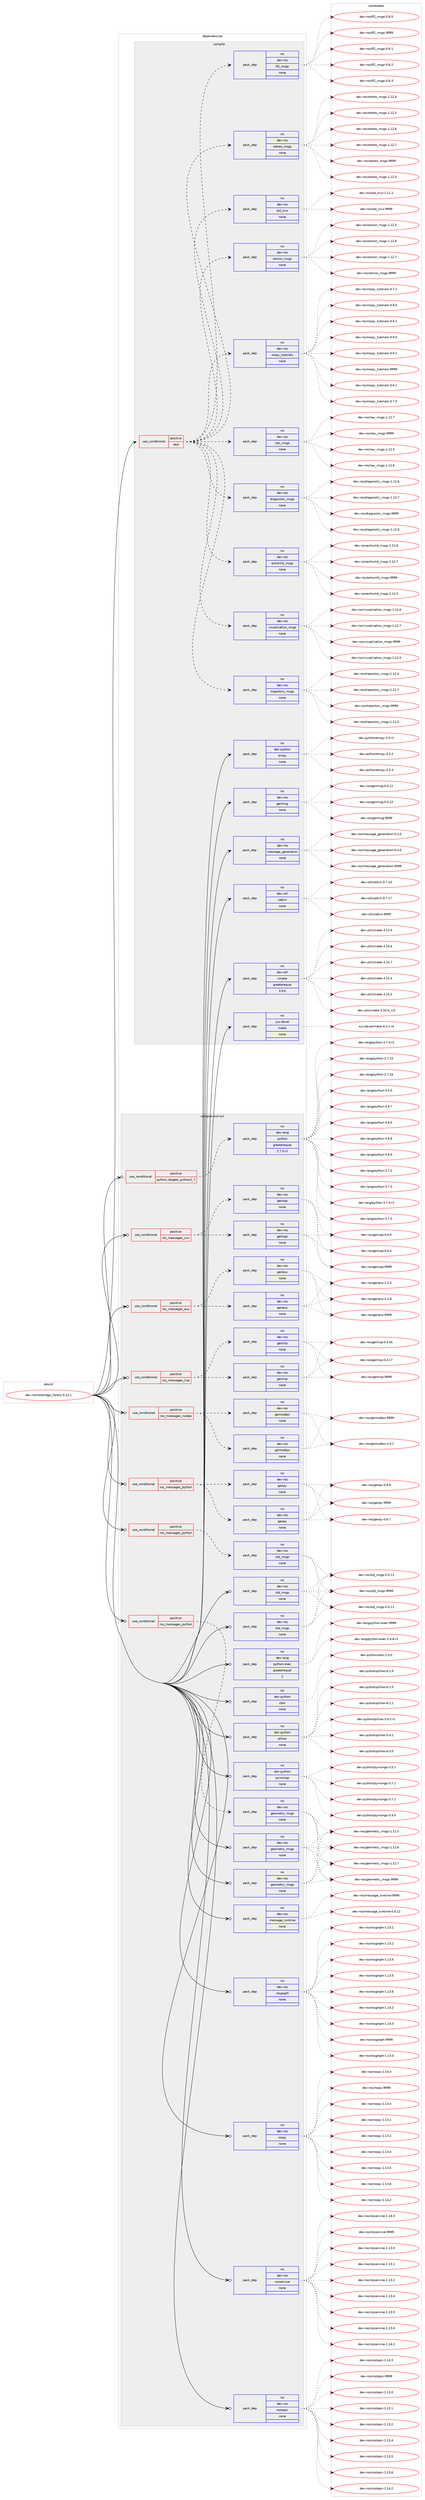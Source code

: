 digraph prolog {

# *************
# Graph options
# *************

newrank=true;
concentrate=true;
compound=true;
graph [rankdir=LR,fontname=Helvetica,fontsize=10,ranksep=1.5];#, ranksep=2.5, nodesep=0.2];
edge  [arrowhead=vee];
node  [fontname=Helvetica,fontsize=10];

# **********
# The ebuild
# **********

subgraph cluster_leftcol {
color=gray;
rank=same;
label=<<i>ebuild</i>>;
id [label="dev-ros/rosbridge_library-0.10.1", color=red, width=4, href="../dev-ros/rosbridge_library-0.10.1.svg"];
}

# ****************
# The dependencies
# ****************

subgraph cluster_midcol {
color=gray;
label=<<i>dependencies</i>>;
subgraph cluster_compile {
fillcolor="#eeeeee";
style=filled;
label=<<i>compile</i>>;
subgraph cond154477 {
dependency660314 [label=<<TABLE BORDER="0" CELLBORDER="1" CELLSPACING="0" CELLPADDING="4"><TR><TD ROWSPAN="3" CELLPADDING="10">use_conditional</TD></TR><TR><TD>positive</TD></TR><TR><TD>test</TD></TR></TABLE>>, shape=none, color=red];
subgraph pack493931 {
dependency660315 [label=<<TABLE BORDER="0" CELLBORDER="1" CELLSPACING="0" CELLPADDING="4" WIDTH="220"><TR><TD ROWSPAN="6" CELLPADDING="30">pack_dep</TD></TR><TR><TD WIDTH="110">no</TD></TR><TR><TD>dev-ros</TD></TR><TR><TD>actionlib_msgs</TD></TR><TR><TD>none</TD></TR><TR><TD></TD></TR></TABLE>>, shape=none, color=blue];
}
dependency660314:e -> dependency660315:w [weight=20,style="dashed",arrowhead="vee"];
subgraph pack493932 {
dependency660316 [label=<<TABLE BORDER="0" CELLBORDER="1" CELLSPACING="0" CELLPADDING="4" WIDTH="220"><TR><TD ROWSPAN="6" CELLPADDING="30">pack_dep</TD></TR><TR><TD WIDTH="110">no</TD></TR><TR><TD>dev-ros</TD></TR><TR><TD>diagnostic_msgs</TD></TR><TR><TD>none</TD></TR><TR><TD></TD></TR></TABLE>>, shape=none, color=blue];
}
dependency660314:e -> dependency660316:w [weight=20,style="dashed",arrowhead="vee"];
subgraph pack493933 {
dependency660317 [label=<<TABLE BORDER="0" CELLBORDER="1" CELLSPACING="0" CELLPADDING="4" WIDTH="220"><TR><TD ROWSPAN="6" CELLPADDING="30">pack_dep</TD></TR><TR><TD WIDTH="110">no</TD></TR><TR><TD>dev-ros</TD></TR><TR><TD>nav_msgs</TD></TR><TR><TD>none</TD></TR><TR><TD></TD></TR></TABLE>>, shape=none, color=blue];
}
dependency660314:e -> dependency660317:w [weight=20,style="dashed",arrowhead="vee"];
subgraph pack493934 {
dependency660318 [label=<<TABLE BORDER="0" CELLBORDER="1" CELLSPACING="0" CELLPADDING="4" WIDTH="220"><TR><TD ROWSPAN="6" CELLPADDING="30">pack_dep</TD></TR><TR><TD WIDTH="110">no</TD></TR><TR><TD>dev-ros</TD></TR><TR><TD>rospy_tutorials</TD></TR><TR><TD>none</TD></TR><TR><TD></TD></TR></TABLE>>, shape=none, color=blue];
}
dependency660314:e -> dependency660318:w [weight=20,style="dashed",arrowhead="vee"];
subgraph pack493935 {
dependency660319 [label=<<TABLE BORDER="0" CELLBORDER="1" CELLSPACING="0" CELLPADDING="4" WIDTH="220"><TR><TD ROWSPAN="6" CELLPADDING="30">pack_dep</TD></TR><TR><TD WIDTH="110">no</TD></TR><TR><TD>dev-ros</TD></TR><TR><TD>sensor_msgs</TD></TR><TR><TD>none</TD></TR><TR><TD></TD></TR></TABLE>>, shape=none, color=blue];
}
dependency660314:e -> dependency660319:w [weight=20,style="dashed",arrowhead="vee"];
subgraph pack493936 {
dependency660320 [label=<<TABLE BORDER="0" CELLBORDER="1" CELLSPACING="0" CELLPADDING="4" WIDTH="220"><TR><TD ROWSPAN="6" CELLPADDING="30">pack_dep</TD></TR><TR><TD WIDTH="110">no</TD></TR><TR><TD>dev-ros</TD></TR><TR><TD>std_srvs</TD></TR><TR><TD>none</TD></TR><TR><TD></TD></TR></TABLE>>, shape=none, color=blue];
}
dependency660314:e -> dependency660320:w [weight=20,style="dashed",arrowhead="vee"];
subgraph pack493937 {
dependency660321 [label=<<TABLE BORDER="0" CELLBORDER="1" CELLSPACING="0" CELLPADDING="4" WIDTH="220"><TR><TD ROWSPAN="6" CELLPADDING="30">pack_dep</TD></TR><TR><TD WIDTH="110">no</TD></TR><TR><TD>dev-ros</TD></TR><TR><TD>stereo_msgs</TD></TR><TR><TD>none</TD></TR><TR><TD></TD></TR></TABLE>>, shape=none, color=blue];
}
dependency660314:e -> dependency660321:w [weight=20,style="dashed",arrowhead="vee"];
subgraph pack493938 {
dependency660322 [label=<<TABLE BORDER="0" CELLBORDER="1" CELLSPACING="0" CELLPADDING="4" WIDTH="220"><TR><TD ROWSPAN="6" CELLPADDING="30">pack_dep</TD></TR><TR><TD WIDTH="110">no</TD></TR><TR><TD>dev-ros</TD></TR><TR><TD>tf2_msgs</TD></TR><TR><TD>none</TD></TR><TR><TD></TD></TR></TABLE>>, shape=none, color=blue];
}
dependency660314:e -> dependency660322:w [weight=20,style="dashed",arrowhead="vee"];
subgraph pack493939 {
dependency660323 [label=<<TABLE BORDER="0" CELLBORDER="1" CELLSPACING="0" CELLPADDING="4" WIDTH="220"><TR><TD ROWSPAN="6" CELLPADDING="30">pack_dep</TD></TR><TR><TD WIDTH="110">no</TD></TR><TR><TD>dev-ros</TD></TR><TR><TD>trajectory_msgs</TD></TR><TR><TD>none</TD></TR><TR><TD></TD></TR></TABLE>>, shape=none, color=blue];
}
dependency660314:e -> dependency660323:w [weight=20,style="dashed",arrowhead="vee"];
subgraph pack493940 {
dependency660324 [label=<<TABLE BORDER="0" CELLBORDER="1" CELLSPACING="0" CELLPADDING="4" WIDTH="220"><TR><TD ROWSPAN="6" CELLPADDING="30">pack_dep</TD></TR><TR><TD WIDTH="110">no</TD></TR><TR><TD>dev-ros</TD></TR><TR><TD>visualization_msgs</TD></TR><TR><TD>none</TD></TR><TR><TD></TD></TR></TABLE>>, shape=none, color=blue];
}
dependency660314:e -> dependency660324:w [weight=20,style="dashed",arrowhead="vee"];
}
id:e -> dependency660314:w [weight=20,style="solid",arrowhead="vee"];
subgraph pack493941 {
dependency660325 [label=<<TABLE BORDER="0" CELLBORDER="1" CELLSPACING="0" CELLPADDING="4" WIDTH="220"><TR><TD ROWSPAN="6" CELLPADDING="30">pack_dep</TD></TR><TR><TD WIDTH="110">no</TD></TR><TR><TD>dev-python</TD></TR><TR><TD>empy</TD></TR><TR><TD>none</TD></TR><TR><TD></TD></TR></TABLE>>, shape=none, color=blue];
}
id:e -> dependency660325:w [weight=20,style="solid",arrowhead="vee"];
subgraph pack493942 {
dependency660326 [label=<<TABLE BORDER="0" CELLBORDER="1" CELLSPACING="0" CELLPADDING="4" WIDTH="220"><TR><TD ROWSPAN="6" CELLPADDING="30">pack_dep</TD></TR><TR><TD WIDTH="110">no</TD></TR><TR><TD>dev-ros</TD></TR><TR><TD>genmsg</TD></TR><TR><TD>none</TD></TR><TR><TD></TD></TR></TABLE>>, shape=none, color=blue];
}
id:e -> dependency660326:w [weight=20,style="solid",arrowhead="vee"];
subgraph pack493943 {
dependency660327 [label=<<TABLE BORDER="0" CELLBORDER="1" CELLSPACING="0" CELLPADDING="4" WIDTH="220"><TR><TD ROWSPAN="6" CELLPADDING="30">pack_dep</TD></TR><TR><TD WIDTH="110">no</TD></TR><TR><TD>dev-ros</TD></TR><TR><TD>message_generation</TD></TR><TR><TD>none</TD></TR><TR><TD></TD></TR></TABLE>>, shape=none, color=blue];
}
id:e -> dependency660327:w [weight=20,style="solid",arrowhead="vee"];
subgraph pack493944 {
dependency660328 [label=<<TABLE BORDER="0" CELLBORDER="1" CELLSPACING="0" CELLPADDING="4" WIDTH="220"><TR><TD ROWSPAN="6" CELLPADDING="30">pack_dep</TD></TR><TR><TD WIDTH="110">no</TD></TR><TR><TD>dev-util</TD></TR><TR><TD>catkin</TD></TR><TR><TD>none</TD></TR><TR><TD></TD></TR></TABLE>>, shape=none, color=blue];
}
id:e -> dependency660328:w [weight=20,style="solid",arrowhead="vee"];
subgraph pack493945 {
dependency660329 [label=<<TABLE BORDER="0" CELLBORDER="1" CELLSPACING="0" CELLPADDING="4" WIDTH="220"><TR><TD ROWSPAN="6" CELLPADDING="30">pack_dep</TD></TR><TR><TD WIDTH="110">no</TD></TR><TR><TD>dev-util</TD></TR><TR><TD>cmake</TD></TR><TR><TD>greaterequal</TD></TR><TR><TD>3.9.6</TD></TR></TABLE>>, shape=none, color=blue];
}
id:e -> dependency660329:w [weight=20,style="solid",arrowhead="vee"];
subgraph pack493946 {
dependency660330 [label=<<TABLE BORDER="0" CELLBORDER="1" CELLSPACING="0" CELLPADDING="4" WIDTH="220"><TR><TD ROWSPAN="6" CELLPADDING="30">pack_dep</TD></TR><TR><TD WIDTH="110">no</TD></TR><TR><TD>sys-devel</TD></TR><TR><TD>make</TD></TR><TR><TD>none</TD></TR><TR><TD></TD></TR></TABLE>>, shape=none, color=blue];
}
id:e -> dependency660330:w [weight=20,style="solid",arrowhead="vee"];
}
subgraph cluster_compileandrun {
fillcolor="#eeeeee";
style=filled;
label=<<i>compile and run</i>>;
subgraph cond154478 {
dependency660331 [label=<<TABLE BORDER="0" CELLBORDER="1" CELLSPACING="0" CELLPADDING="4"><TR><TD ROWSPAN="3" CELLPADDING="10">use_conditional</TD></TR><TR><TD>positive</TD></TR><TR><TD>python_targets_python2_7</TD></TR></TABLE>>, shape=none, color=red];
subgraph pack493947 {
dependency660332 [label=<<TABLE BORDER="0" CELLBORDER="1" CELLSPACING="0" CELLPADDING="4" WIDTH="220"><TR><TD ROWSPAN="6" CELLPADDING="30">pack_dep</TD></TR><TR><TD WIDTH="110">no</TD></TR><TR><TD>dev-lang</TD></TR><TR><TD>python</TD></TR><TR><TD>greaterequal</TD></TR><TR><TD>2.7.5-r2</TD></TR></TABLE>>, shape=none, color=blue];
}
dependency660331:e -> dependency660332:w [weight=20,style="dashed",arrowhead="vee"];
}
id:e -> dependency660331:w [weight=20,style="solid",arrowhead="odotvee"];
subgraph cond154479 {
dependency660333 [label=<<TABLE BORDER="0" CELLBORDER="1" CELLSPACING="0" CELLPADDING="4"><TR><TD ROWSPAN="3" CELLPADDING="10">use_conditional</TD></TR><TR><TD>positive</TD></TR><TR><TD>ros_messages_cxx</TD></TR></TABLE>>, shape=none, color=red];
subgraph pack493948 {
dependency660334 [label=<<TABLE BORDER="0" CELLBORDER="1" CELLSPACING="0" CELLPADDING="4" WIDTH="220"><TR><TD ROWSPAN="6" CELLPADDING="30">pack_dep</TD></TR><TR><TD WIDTH="110">no</TD></TR><TR><TD>dev-ros</TD></TR><TR><TD>gencpp</TD></TR><TR><TD>none</TD></TR><TR><TD></TD></TR></TABLE>>, shape=none, color=blue];
}
dependency660333:e -> dependency660334:w [weight=20,style="dashed",arrowhead="vee"];
subgraph pack493949 {
dependency660335 [label=<<TABLE BORDER="0" CELLBORDER="1" CELLSPACING="0" CELLPADDING="4" WIDTH="220"><TR><TD ROWSPAN="6" CELLPADDING="30">pack_dep</TD></TR><TR><TD WIDTH="110">no</TD></TR><TR><TD>dev-ros</TD></TR><TR><TD>gencpp</TD></TR><TR><TD>none</TD></TR><TR><TD></TD></TR></TABLE>>, shape=none, color=blue];
}
dependency660333:e -> dependency660335:w [weight=20,style="dashed",arrowhead="vee"];
}
id:e -> dependency660333:w [weight=20,style="solid",arrowhead="odotvee"];
subgraph cond154480 {
dependency660336 [label=<<TABLE BORDER="0" CELLBORDER="1" CELLSPACING="0" CELLPADDING="4"><TR><TD ROWSPAN="3" CELLPADDING="10">use_conditional</TD></TR><TR><TD>positive</TD></TR><TR><TD>ros_messages_eus</TD></TR></TABLE>>, shape=none, color=red];
subgraph pack493950 {
dependency660337 [label=<<TABLE BORDER="0" CELLBORDER="1" CELLSPACING="0" CELLPADDING="4" WIDTH="220"><TR><TD ROWSPAN="6" CELLPADDING="30">pack_dep</TD></TR><TR><TD WIDTH="110">no</TD></TR><TR><TD>dev-ros</TD></TR><TR><TD>geneus</TD></TR><TR><TD>none</TD></TR><TR><TD></TD></TR></TABLE>>, shape=none, color=blue];
}
dependency660336:e -> dependency660337:w [weight=20,style="dashed",arrowhead="vee"];
subgraph pack493951 {
dependency660338 [label=<<TABLE BORDER="0" CELLBORDER="1" CELLSPACING="0" CELLPADDING="4" WIDTH="220"><TR><TD ROWSPAN="6" CELLPADDING="30">pack_dep</TD></TR><TR><TD WIDTH="110">no</TD></TR><TR><TD>dev-ros</TD></TR><TR><TD>geneus</TD></TR><TR><TD>none</TD></TR><TR><TD></TD></TR></TABLE>>, shape=none, color=blue];
}
dependency660336:e -> dependency660338:w [weight=20,style="dashed",arrowhead="vee"];
}
id:e -> dependency660336:w [weight=20,style="solid",arrowhead="odotvee"];
subgraph cond154481 {
dependency660339 [label=<<TABLE BORDER="0" CELLBORDER="1" CELLSPACING="0" CELLPADDING="4"><TR><TD ROWSPAN="3" CELLPADDING="10">use_conditional</TD></TR><TR><TD>positive</TD></TR><TR><TD>ros_messages_lisp</TD></TR></TABLE>>, shape=none, color=red];
subgraph pack493952 {
dependency660340 [label=<<TABLE BORDER="0" CELLBORDER="1" CELLSPACING="0" CELLPADDING="4" WIDTH="220"><TR><TD ROWSPAN="6" CELLPADDING="30">pack_dep</TD></TR><TR><TD WIDTH="110">no</TD></TR><TR><TD>dev-ros</TD></TR><TR><TD>genlisp</TD></TR><TR><TD>none</TD></TR><TR><TD></TD></TR></TABLE>>, shape=none, color=blue];
}
dependency660339:e -> dependency660340:w [weight=20,style="dashed",arrowhead="vee"];
subgraph pack493953 {
dependency660341 [label=<<TABLE BORDER="0" CELLBORDER="1" CELLSPACING="0" CELLPADDING="4" WIDTH="220"><TR><TD ROWSPAN="6" CELLPADDING="30">pack_dep</TD></TR><TR><TD WIDTH="110">no</TD></TR><TR><TD>dev-ros</TD></TR><TR><TD>genlisp</TD></TR><TR><TD>none</TD></TR><TR><TD></TD></TR></TABLE>>, shape=none, color=blue];
}
dependency660339:e -> dependency660341:w [weight=20,style="dashed",arrowhead="vee"];
}
id:e -> dependency660339:w [weight=20,style="solid",arrowhead="odotvee"];
subgraph cond154482 {
dependency660342 [label=<<TABLE BORDER="0" CELLBORDER="1" CELLSPACING="0" CELLPADDING="4"><TR><TD ROWSPAN="3" CELLPADDING="10">use_conditional</TD></TR><TR><TD>positive</TD></TR><TR><TD>ros_messages_nodejs</TD></TR></TABLE>>, shape=none, color=red];
subgraph pack493954 {
dependency660343 [label=<<TABLE BORDER="0" CELLBORDER="1" CELLSPACING="0" CELLPADDING="4" WIDTH="220"><TR><TD ROWSPAN="6" CELLPADDING="30">pack_dep</TD></TR><TR><TD WIDTH="110">no</TD></TR><TR><TD>dev-ros</TD></TR><TR><TD>gennodejs</TD></TR><TR><TD>none</TD></TR><TR><TD></TD></TR></TABLE>>, shape=none, color=blue];
}
dependency660342:e -> dependency660343:w [weight=20,style="dashed",arrowhead="vee"];
subgraph pack493955 {
dependency660344 [label=<<TABLE BORDER="0" CELLBORDER="1" CELLSPACING="0" CELLPADDING="4" WIDTH="220"><TR><TD ROWSPAN="6" CELLPADDING="30">pack_dep</TD></TR><TR><TD WIDTH="110">no</TD></TR><TR><TD>dev-ros</TD></TR><TR><TD>gennodejs</TD></TR><TR><TD>none</TD></TR><TR><TD></TD></TR></TABLE>>, shape=none, color=blue];
}
dependency660342:e -> dependency660344:w [weight=20,style="dashed",arrowhead="vee"];
}
id:e -> dependency660342:w [weight=20,style="solid",arrowhead="odotvee"];
subgraph cond154483 {
dependency660345 [label=<<TABLE BORDER="0" CELLBORDER="1" CELLSPACING="0" CELLPADDING="4"><TR><TD ROWSPAN="3" CELLPADDING="10">use_conditional</TD></TR><TR><TD>positive</TD></TR><TR><TD>ros_messages_python</TD></TR></TABLE>>, shape=none, color=red];
subgraph pack493956 {
dependency660346 [label=<<TABLE BORDER="0" CELLBORDER="1" CELLSPACING="0" CELLPADDING="4" WIDTH="220"><TR><TD ROWSPAN="6" CELLPADDING="30">pack_dep</TD></TR><TR><TD WIDTH="110">no</TD></TR><TR><TD>dev-ros</TD></TR><TR><TD>genpy</TD></TR><TR><TD>none</TD></TR><TR><TD></TD></TR></TABLE>>, shape=none, color=blue];
}
dependency660345:e -> dependency660346:w [weight=20,style="dashed",arrowhead="vee"];
subgraph pack493957 {
dependency660347 [label=<<TABLE BORDER="0" CELLBORDER="1" CELLSPACING="0" CELLPADDING="4" WIDTH="220"><TR><TD ROWSPAN="6" CELLPADDING="30">pack_dep</TD></TR><TR><TD WIDTH="110">no</TD></TR><TR><TD>dev-ros</TD></TR><TR><TD>genpy</TD></TR><TR><TD>none</TD></TR><TR><TD></TD></TR></TABLE>>, shape=none, color=blue];
}
dependency660345:e -> dependency660347:w [weight=20,style="dashed",arrowhead="vee"];
}
id:e -> dependency660345:w [weight=20,style="solid",arrowhead="odotvee"];
subgraph cond154484 {
dependency660348 [label=<<TABLE BORDER="0" CELLBORDER="1" CELLSPACING="0" CELLPADDING="4"><TR><TD ROWSPAN="3" CELLPADDING="10">use_conditional</TD></TR><TR><TD>positive</TD></TR><TR><TD>ros_messages_python</TD></TR></TABLE>>, shape=none, color=red];
subgraph pack493958 {
dependency660349 [label=<<TABLE BORDER="0" CELLBORDER="1" CELLSPACING="0" CELLPADDING="4" WIDTH="220"><TR><TD ROWSPAN="6" CELLPADDING="30">pack_dep</TD></TR><TR><TD WIDTH="110">no</TD></TR><TR><TD>dev-ros</TD></TR><TR><TD>geometry_msgs</TD></TR><TR><TD>none</TD></TR><TR><TD></TD></TR></TABLE>>, shape=none, color=blue];
}
dependency660348:e -> dependency660349:w [weight=20,style="dashed",arrowhead="vee"];
}
id:e -> dependency660348:w [weight=20,style="solid",arrowhead="odotvee"];
subgraph cond154485 {
dependency660350 [label=<<TABLE BORDER="0" CELLBORDER="1" CELLSPACING="0" CELLPADDING="4"><TR><TD ROWSPAN="3" CELLPADDING="10">use_conditional</TD></TR><TR><TD>positive</TD></TR><TR><TD>ros_messages_python</TD></TR></TABLE>>, shape=none, color=red];
subgraph pack493959 {
dependency660351 [label=<<TABLE BORDER="0" CELLBORDER="1" CELLSPACING="0" CELLPADDING="4" WIDTH="220"><TR><TD ROWSPAN="6" CELLPADDING="30">pack_dep</TD></TR><TR><TD WIDTH="110">no</TD></TR><TR><TD>dev-ros</TD></TR><TR><TD>std_msgs</TD></TR><TR><TD>none</TD></TR><TR><TD></TD></TR></TABLE>>, shape=none, color=blue];
}
dependency660350:e -> dependency660351:w [weight=20,style="dashed",arrowhead="vee"];
}
id:e -> dependency660350:w [weight=20,style="solid",arrowhead="odotvee"];
subgraph pack493960 {
dependency660352 [label=<<TABLE BORDER="0" CELLBORDER="1" CELLSPACING="0" CELLPADDING="4" WIDTH="220"><TR><TD ROWSPAN="6" CELLPADDING="30">pack_dep</TD></TR><TR><TD WIDTH="110">no</TD></TR><TR><TD>dev-lang</TD></TR><TR><TD>python-exec</TD></TR><TR><TD>greaterequal</TD></TR><TR><TD>2</TD></TR></TABLE>>, shape=none, color=blue];
}
id:e -> dependency660352:w [weight=20,style="solid",arrowhead="odotvee"];
subgraph pack493961 {
dependency660353 [label=<<TABLE BORDER="0" CELLBORDER="1" CELLSPACING="0" CELLPADDING="4" WIDTH="220"><TR><TD ROWSPAN="6" CELLPADDING="30">pack_dep</TD></TR><TR><TD WIDTH="110">no</TD></TR><TR><TD>dev-python</TD></TR><TR><TD>cbor</TD></TR><TR><TD>none</TD></TR><TR><TD></TD></TR></TABLE>>, shape=none, color=blue];
}
id:e -> dependency660353:w [weight=20,style="solid",arrowhead="odotvee"];
subgraph pack493962 {
dependency660354 [label=<<TABLE BORDER="0" CELLBORDER="1" CELLSPACING="0" CELLPADDING="4" WIDTH="220"><TR><TD ROWSPAN="6" CELLPADDING="30">pack_dep</TD></TR><TR><TD WIDTH="110">no</TD></TR><TR><TD>dev-python</TD></TR><TR><TD>pillow</TD></TR><TR><TD>none</TD></TR><TR><TD></TD></TR></TABLE>>, shape=none, color=blue];
}
id:e -> dependency660354:w [weight=20,style="solid",arrowhead="odotvee"];
subgraph pack493963 {
dependency660355 [label=<<TABLE BORDER="0" CELLBORDER="1" CELLSPACING="0" CELLPADDING="4" WIDTH="220"><TR><TD ROWSPAN="6" CELLPADDING="30">pack_dep</TD></TR><TR><TD WIDTH="110">no</TD></TR><TR><TD>dev-python</TD></TR><TR><TD>pymongo</TD></TR><TR><TD>none</TD></TR><TR><TD></TD></TR></TABLE>>, shape=none, color=blue];
}
id:e -> dependency660355:w [weight=20,style="solid",arrowhead="odotvee"];
subgraph pack493964 {
dependency660356 [label=<<TABLE BORDER="0" CELLBORDER="1" CELLSPACING="0" CELLPADDING="4" WIDTH="220"><TR><TD ROWSPAN="6" CELLPADDING="30">pack_dep</TD></TR><TR><TD WIDTH="110">no</TD></TR><TR><TD>dev-ros</TD></TR><TR><TD>geometry_msgs</TD></TR><TR><TD>none</TD></TR><TR><TD></TD></TR></TABLE>>, shape=none, color=blue];
}
id:e -> dependency660356:w [weight=20,style="solid",arrowhead="odotvee"];
subgraph pack493965 {
dependency660357 [label=<<TABLE BORDER="0" CELLBORDER="1" CELLSPACING="0" CELLPADDING="4" WIDTH="220"><TR><TD ROWSPAN="6" CELLPADDING="30">pack_dep</TD></TR><TR><TD WIDTH="110">no</TD></TR><TR><TD>dev-ros</TD></TR><TR><TD>geometry_msgs</TD></TR><TR><TD>none</TD></TR><TR><TD></TD></TR></TABLE>>, shape=none, color=blue];
}
id:e -> dependency660357:w [weight=20,style="solid",arrowhead="odotvee"];
subgraph pack493966 {
dependency660358 [label=<<TABLE BORDER="0" CELLBORDER="1" CELLSPACING="0" CELLPADDING="4" WIDTH="220"><TR><TD ROWSPAN="6" CELLPADDING="30">pack_dep</TD></TR><TR><TD WIDTH="110">no</TD></TR><TR><TD>dev-ros</TD></TR><TR><TD>message_runtime</TD></TR><TR><TD>none</TD></TR><TR><TD></TD></TR></TABLE>>, shape=none, color=blue];
}
id:e -> dependency660358:w [weight=20,style="solid",arrowhead="odotvee"];
subgraph pack493967 {
dependency660359 [label=<<TABLE BORDER="0" CELLBORDER="1" CELLSPACING="0" CELLPADDING="4" WIDTH="220"><TR><TD ROWSPAN="6" CELLPADDING="30">pack_dep</TD></TR><TR><TD WIDTH="110">no</TD></TR><TR><TD>dev-ros</TD></TR><TR><TD>rosgraph</TD></TR><TR><TD>none</TD></TR><TR><TD></TD></TR></TABLE>>, shape=none, color=blue];
}
id:e -> dependency660359:w [weight=20,style="solid",arrowhead="odotvee"];
subgraph pack493968 {
dependency660360 [label=<<TABLE BORDER="0" CELLBORDER="1" CELLSPACING="0" CELLPADDING="4" WIDTH="220"><TR><TD ROWSPAN="6" CELLPADDING="30">pack_dep</TD></TR><TR><TD WIDTH="110">no</TD></TR><TR><TD>dev-ros</TD></TR><TR><TD>rospy</TD></TR><TR><TD>none</TD></TR><TR><TD></TD></TR></TABLE>>, shape=none, color=blue];
}
id:e -> dependency660360:w [weight=20,style="solid",arrowhead="odotvee"];
subgraph pack493969 {
dependency660361 [label=<<TABLE BORDER="0" CELLBORDER="1" CELLSPACING="0" CELLPADDING="4" WIDTH="220"><TR><TD ROWSPAN="6" CELLPADDING="30">pack_dep</TD></TR><TR><TD WIDTH="110">no</TD></TR><TR><TD>dev-ros</TD></TR><TR><TD>rosservice</TD></TR><TR><TD>none</TD></TR><TR><TD></TD></TR></TABLE>>, shape=none, color=blue];
}
id:e -> dependency660361:w [weight=20,style="solid",arrowhead="odotvee"];
subgraph pack493970 {
dependency660362 [label=<<TABLE BORDER="0" CELLBORDER="1" CELLSPACING="0" CELLPADDING="4" WIDTH="220"><TR><TD ROWSPAN="6" CELLPADDING="30">pack_dep</TD></TR><TR><TD WIDTH="110">no</TD></TR><TR><TD>dev-ros</TD></TR><TR><TD>rostopic</TD></TR><TR><TD>none</TD></TR><TR><TD></TD></TR></TABLE>>, shape=none, color=blue];
}
id:e -> dependency660362:w [weight=20,style="solid",arrowhead="odotvee"];
subgraph pack493971 {
dependency660363 [label=<<TABLE BORDER="0" CELLBORDER="1" CELLSPACING="0" CELLPADDING="4" WIDTH="220"><TR><TD ROWSPAN="6" CELLPADDING="30">pack_dep</TD></TR><TR><TD WIDTH="110">no</TD></TR><TR><TD>dev-ros</TD></TR><TR><TD>std_msgs</TD></TR><TR><TD>none</TD></TR><TR><TD></TD></TR></TABLE>>, shape=none, color=blue];
}
id:e -> dependency660363:w [weight=20,style="solid",arrowhead="odotvee"];
subgraph pack493972 {
dependency660364 [label=<<TABLE BORDER="0" CELLBORDER="1" CELLSPACING="0" CELLPADDING="4" WIDTH="220"><TR><TD ROWSPAN="6" CELLPADDING="30">pack_dep</TD></TR><TR><TD WIDTH="110">no</TD></TR><TR><TD>dev-ros</TD></TR><TR><TD>std_msgs</TD></TR><TR><TD>none</TD></TR><TR><TD></TD></TR></TABLE>>, shape=none, color=blue];
}
id:e -> dependency660364:w [weight=20,style="solid",arrowhead="odotvee"];
}
subgraph cluster_run {
fillcolor="#eeeeee";
style=filled;
label=<<i>run</i>>;
}
}

# **************
# The candidates
# **************

subgraph cluster_choices {
rank=same;
color=gray;
label=<<i>candidates</i>>;

subgraph choice493931 {
color=black;
nodesep=1;
choice10010111845114111115479799116105111110108105989510911510311545494649504653 [label="dev-ros/actionlib_msgs-1.12.5", color=red, width=4,href="../dev-ros/actionlib_msgs-1.12.5.svg"];
choice10010111845114111115479799116105111110108105989510911510311545494649504654 [label="dev-ros/actionlib_msgs-1.12.6", color=red, width=4,href="../dev-ros/actionlib_msgs-1.12.6.svg"];
choice10010111845114111115479799116105111110108105989510911510311545494649504655 [label="dev-ros/actionlib_msgs-1.12.7", color=red, width=4,href="../dev-ros/actionlib_msgs-1.12.7.svg"];
choice1001011184511411111547979911610511111010810598951091151031154557575757 [label="dev-ros/actionlib_msgs-9999", color=red, width=4,href="../dev-ros/actionlib_msgs-9999.svg"];
dependency660315:e -> choice10010111845114111115479799116105111110108105989510911510311545494649504653:w [style=dotted,weight="100"];
dependency660315:e -> choice10010111845114111115479799116105111110108105989510911510311545494649504654:w [style=dotted,weight="100"];
dependency660315:e -> choice10010111845114111115479799116105111110108105989510911510311545494649504655:w [style=dotted,weight="100"];
dependency660315:e -> choice1001011184511411111547979911610511111010810598951091151031154557575757:w [style=dotted,weight="100"];
}
subgraph choice493932 {
color=black;
nodesep=1;
choice100101118451141111154710010597103110111115116105999510911510311545494649504653 [label="dev-ros/diagnostic_msgs-1.12.5", color=red, width=4,href="../dev-ros/diagnostic_msgs-1.12.5.svg"];
choice100101118451141111154710010597103110111115116105999510911510311545494649504654 [label="dev-ros/diagnostic_msgs-1.12.6", color=red, width=4,href="../dev-ros/diagnostic_msgs-1.12.6.svg"];
choice100101118451141111154710010597103110111115116105999510911510311545494649504655 [label="dev-ros/diagnostic_msgs-1.12.7", color=red, width=4,href="../dev-ros/diagnostic_msgs-1.12.7.svg"];
choice10010111845114111115471001059710311011111511610599951091151031154557575757 [label="dev-ros/diagnostic_msgs-9999", color=red, width=4,href="../dev-ros/diagnostic_msgs-9999.svg"];
dependency660316:e -> choice100101118451141111154710010597103110111115116105999510911510311545494649504653:w [style=dotted,weight="100"];
dependency660316:e -> choice100101118451141111154710010597103110111115116105999510911510311545494649504654:w [style=dotted,weight="100"];
dependency660316:e -> choice100101118451141111154710010597103110111115116105999510911510311545494649504655:w [style=dotted,weight="100"];
dependency660316:e -> choice10010111845114111115471001059710311011111511610599951091151031154557575757:w [style=dotted,weight="100"];
}
subgraph choice493933 {
color=black;
nodesep=1;
choice1001011184511411111547110971189510911510311545494649504653 [label="dev-ros/nav_msgs-1.12.5", color=red, width=4,href="../dev-ros/nav_msgs-1.12.5.svg"];
choice1001011184511411111547110971189510911510311545494649504654 [label="dev-ros/nav_msgs-1.12.6", color=red, width=4,href="../dev-ros/nav_msgs-1.12.6.svg"];
choice1001011184511411111547110971189510911510311545494649504655 [label="dev-ros/nav_msgs-1.12.7", color=red, width=4,href="../dev-ros/nav_msgs-1.12.7.svg"];
choice100101118451141111154711097118951091151031154557575757 [label="dev-ros/nav_msgs-9999", color=red, width=4,href="../dev-ros/nav_msgs-9999.svg"];
dependency660317:e -> choice1001011184511411111547110971189510911510311545494649504653:w [style=dotted,weight="100"];
dependency660317:e -> choice1001011184511411111547110971189510911510311545494649504654:w [style=dotted,weight="100"];
dependency660317:e -> choice1001011184511411111547110971189510911510311545494649504655:w [style=dotted,weight="100"];
dependency660317:e -> choice100101118451141111154711097118951091151031154557575757:w [style=dotted,weight="100"];
}
subgraph choice493934 {
color=black;
nodesep=1;
choice10010111845114111115471141111151121219511611711611111410597108115454846544649 [label="dev-ros/rospy_tutorials-0.6.1", color=red, width=4,href="../dev-ros/rospy_tutorials-0.6.1.svg"];
choice10010111845114111115471141111151121219511611711611111410597108115454846554648 [label="dev-ros/rospy_tutorials-0.7.0", color=red, width=4,href="../dev-ros/rospy_tutorials-0.7.0.svg"];
choice10010111845114111115471141111151121219511611711611111410597108115454846554649 [label="dev-ros/rospy_tutorials-0.7.1", color=red, width=4,href="../dev-ros/rospy_tutorials-0.7.1.svg"];
choice10010111845114111115471141111151121219511611711611111410597108115454846564648 [label="dev-ros/rospy_tutorials-0.8.0", color=red, width=4,href="../dev-ros/rospy_tutorials-0.8.0.svg"];
choice10010111845114111115471141111151121219511611711611111410597108115454846564649 [label="dev-ros/rospy_tutorials-0.8.1", color=red, width=4,href="../dev-ros/rospy_tutorials-0.8.1.svg"];
choice10010111845114111115471141111151121219511611711611111410597108115454846574648 [label="dev-ros/rospy_tutorials-0.9.0", color=red, width=4,href="../dev-ros/rospy_tutorials-0.9.0.svg"];
choice10010111845114111115471141111151121219511611711611111410597108115454846574649 [label="dev-ros/rospy_tutorials-0.9.1", color=red, width=4,href="../dev-ros/rospy_tutorials-0.9.1.svg"];
choice100101118451141111154711411111511212195116117116111114105971081154557575757 [label="dev-ros/rospy_tutorials-9999", color=red, width=4,href="../dev-ros/rospy_tutorials-9999.svg"];
dependency660318:e -> choice10010111845114111115471141111151121219511611711611111410597108115454846544649:w [style=dotted,weight="100"];
dependency660318:e -> choice10010111845114111115471141111151121219511611711611111410597108115454846554648:w [style=dotted,weight="100"];
dependency660318:e -> choice10010111845114111115471141111151121219511611711611111410597108115454846554649:w [style=dotted,weight="100"];
dependency660318:e -> choice10010111845114111115471141111151121219511611711611111410597108115454846564648:w [style=dotted,weight="100"];
dependency660318:e -> choice10010111845114111115471141111151121219511611711611111410597108115454846564649:w [style=dotted,weight="100"];
dependency660318:e -> choice10010111845114111115471141111151121219511611711611111410597108115454846574648:w [style=dotted,weight="100"];
dependency660318:e -> choice10010111845114111115471141111151121219511611711611111410597108115454846574649:w [style=dotted,weight="100"];
dependency660318:e -> choice100101118451141111154711411111511212195116117116111114105971081154557575757:w [style=dotted,weight="100"];
}
subgraph choice493935 {
color=black;
nodesep=1;
choice10010111845114111115471151011101151111149510911510311545494649504653 [label="dev-ros/sensor_msgs-1.12.5", color=red, width=4,href="../dev-ros/sensor_msgs-1.12.5.svg"];
choice10010111845114111115471151011101151111149510911510311545494649504654 [label="dev-ros/sensor_msgs-1.12.6", color=red, width=4,href="../dev-ros/sensor_msgs-1.12.6.svg"];
choice10010111845114111115471151011101151111149510911510311545494649504655 [label="dev-ros/sensor_msgs-1.12.7", color=red, width=4,href="../dev-ros/sensor_msgs-1.12.7.svg"];
choice1001011184511411111547115101110115111114951091151031154557575757 [label="dev-ros/sensor_msgs-9999", color=red, width=4,href="../dev-ros/sensor_msgs-9999.svg"];
dependency660319:e -> choice10010111845114111115471151011101151111149510911510311545494649504653:w [style=dotted,weight="100"];
dependency660319:e -> choice10010111845114111115471151011101151111149510911510311545494649504654:w [style=dotted,weight="100"];
dependency660319:e -> choice10010111845114111115471151011101151111149510911510311545494649504655:w [style=dotted,weight="100"];
dependency660319:e -> choice1001011184511411111547115101110115111114951091151031154557575757:w [style=dotted,weight="100"];
}
subgraph choice493936 {
color=black;
nodesep=1;
choice10010111845114111115471151161009511511411811545494649494650 [label="dev-ros/std_srvs-1.11.2", color=red, width=4,href="../dev-ros/std_srvs-1.11.2.svg"];
choice1001011184511411111547115116100951151141181154557575757 [label="dev-ros/std_srvs-9999", color=red, width=4,href="../dev-ros/std_srvs-9999.svg"];
dependency660320:e -> choice10010111845114111115471151161009511511411811545494649494650:w [style=dotted,weight="100"];
dependency660320:e -> choice1001011184511411111547115116100951151141181154557575757:w [style=dotted,weight="100"];
}
subgraph choice493937 {
color=black;
nodesep=1;
choice10010111845114111115471151161011141011119510911510311545494649504651 [label="dev-ros/stereo_msgs-1.12.3", color=red, width=4,href="../dev-ros/stereo_msgs-1.12.3.svg"];
choice10010111845114111115471151161011141011119510911510311545494649504652 [label="dev-ros/stereo_msgs-1.12.4", color=red, width=4,href="../dev-ros/stereo_msgs-1.12.4.svg"];
choice10010111845114111115471151161011141011119510911510311545494649504653 [label="dev-ros/stereo_msgs-1.12.5", color=red, width=4,href="../dev-ros/stereo_msgs-1.12.5.svg"];
choice10010111845114111115471151161011141011119510911510311545494649504654 [label="dev-ros/stereo_msgs-1.12.6", color=red, width=4,href="../dev-ros/stereo_msgs-1.12.6.svg"];
choice10010111845114111115471151161011141011119510911510311545494649504655 [label="dev-ros/stereo_msgs-1.12.7", color=red, width=4,href="../dev-ros/stereo_msgs-1.12.7.svg"];
choice1001011184511411111547115116101114101111951091151031154557575757 [label="dev-ros/stereo_msgs-9999", color=red, width=4,href="../dev-ros/stereo_msgs-9999.svg"];
dependency660321:e -> choice10010111845114111115471151161011141011119510911510311545494649504651:w [style=dotted,weight="100"];
dependency660321:e -> choice10010111845114111115471151161011141011119510911510311545494649504652:w [style=dotted,weight="100"];
dependency660321:e -> choice10010111845114111115471151161011141011119510911510311545494649504653:w [style=dotted,weight="100"];
dependency660321:e -> choice10010111845114111115471151161011141011119510911510311545494649504654:w [style=dotted,weight="100"];
dependency660321:e -> choice10010111845114111115471151161011141011119510911510311545494649504655:w [style=dotted,weight="100"];
dependency660321:e -> choice1001011184511411111547115116101114101111951091151031154557575757:w [style=dotted,weight="100"];
}
subgraph choice493938 {
color=black;
nodesep=1;
choice10010111845114111115471161025095109115103115454846544649 [label="dev-ros/tf2_msgs-0.6.1", color=red, width=4,href="../dev-ros/tf2_msgs-0.6.1.svg"];
choice10010111845114111115471161025095109115103115454846544650 [label="dev-ros/tf2_msgs-0.6.2", color=red, width=4,href="../dev-ros/tf2_msgs-0.6.2.svg"];
choice10010111845114111115471161025095109115103115454846544651 [label="dev-ros/tf2_msgs-0.6.3", color=red, width=4,href="../dev-ros/tf2_msgs-0.6.3.svg"];
choice10010111845114111115471161025095109115103115454846544653 [label="dev-ros/tf2_msgs-0.6.5", color=red, width=4,href="../dev-ros/tf2_msgs-0.6.5.svg"];
choice100101118451141111154711610250951091151031154557575757 [label="dev-ros/tf2_msgs-9999", color=red, width=4,href="../dev-ros/tf2_msgs-9999.svg"];
dependency660322:e -> choice10010111845114111115471161025095109115103115454846544649:w [style=dotted,weight="100"];
dependency660322:e -> choice10010111845114111115471161025095109115103115454846544650:w [style=dotted,weight="100"];
dependency660322:e -> choice10010111845114111115471161025095109115103115454846544651:w [style=dotted,weight="100"];
dependency660322:e -> choice10010111845114111115471161025095109115103115454846544653:w [style=dotted,weight="100"];
dependency660322:e -> choice100101118451141111154711610250951091151031154557575757:w [style=dotted,weight="100"];
}
subgraph choice493939 {
color=black;
nodesep=1;
choice100101118451141111154711611497106101991161111141219510911510311545494649504653 [label="dev-ros/trajectory_msgs-1.12.5", color=red, width=4,href="../dev-ros/trajectory_msgs-1.12.5.svg"];
choice100101118451141111154711611497106101991161111141219510911510311545494649504654 [label="dev-ros/trajectory_msgs-1.12.6", color=red, width=4,href="../dev-ros/trajectory_msgs-1.12.6.svg"];
choice100101118451141111154711611497106101991161111141219510911510311545494649504655 [label="dev-ros/trajectory_msgs-1.12.7", color=red, width=4,href="../dev-ros/trajectory_msgs-1.12.7.svg"];
choice10010111845114111115471161149710610199116111114121951091151031154557575757 [label="dev-ros/trajectory_msgs-9999", color=red, width=4,href="../dev-ros/trajectory_msgs-9999.svg"];
dependency660323:e -> choice100101118451141111154711611497106101991161111141219510911510311545494649504653:w [style=dotted,weight="100"];
dependency660323:e -> choice100101118451141111154711611497106101991161111141219510911510311545494649504654:w [style=dotted,weight="100"];
dependency660323:e -> choice100101118451141111154711611497106101991161111141219510911510311545494649504655:w [style=dotted,weight="100"];
dependency660323:e -> choice10010111845114111115471161149710610199116111114121951091151031154557575757:w [style=dotted,weight="100"];
}
subgraph choice493940 {
color=black;
nodesep=1;
choice100101118451141111154711810511511797108105122971161051111109510911510311545494649504653 [label="dev-ros/visualization_msgs-1.12.5", color=red, width=4,href="../dev-ros/visualization_msgs-1.12.5.svg"];
choice100101118451141111154711810511511797108105122971161051111109510911510311545494649504654 [label="dev-ros/visualization_msgs-1.12.6", color=red, width=4,href="../dev-ros/visualization_msgs-1.12.6.svg"];
choice100101118451141111154711810511511797108105122971161051111109510911510311545494649504655 [label="dev-ros/visualization_msgs-1.12.7", color=red, width=4,href="../dev-ros/visualization_msgs-1.12.7.svg"];
choice10010111845114111115471181051151179710810512297116105111110951091151031154557575757 [label="dev-ros/visualization_msgs-9999", color=red, width=4,href="../dev-ros/visualization_msgs-9999.svg"];
dependency660324:e -> choice100101118451141111154711810511511797108105122971161051111109510911510311545494649504653:w [style=dotted,weight="100"];
dependency660324:e -> choice100101118451141111154711810511511797108105122971161051111109510911510311545494649504654:w [style=dotted,weight="100"];
dependency660324:e -> choice100101118451141111154711810511511797108105122971161051111109510911510311545494649504655:w [style=dotted,weight="100"];
dependency660324:e -> choice10010111845114111115471181051151179710810512297116105111110951091151031154557575757:w [style=dotted,weight="100"];
}
subgraph choice493941 {
color=black;
nodesep=1;
choice1001011184511212111610411111047101109112121455146514511449 [label="dev-python/empy-3.3-r1", color=red, width=4,href="../dev-python/empy-3.3-r1.svg"];
choice1001011184511212111610411111047101109112121455146514650 [label="dev-python/empy-3.3.2", color=red, width=4,href="../dev-python/empy-3.3.2.svg"];
choice1001011184511212111610411111047101109112121455146514651 [label="dev-python/empy-3.3.3", color=red, width=4,href="../dev-python/empy-3.3.3.svg"];
dependency660325:e -> choice1001011184511212111610411111047101109112121455146514511449:w [style=dotted,weight="100"];
dependency660325:e -> choice1001011184511212111610411111047101109112121455146514650:w [style=dotted,weight="100"];
dependency660325:e -> choice1001011184511212111610411111047101109112121455146514651:w [style=dotted,weight="100"];
}
subgraph choice493942 {
color=black;
nodesep=1;
choice100101118451141111154710310111010911510345484653464949 [label="dev-ros/genmsg-0.5.11", color=red, width=4,href="../dev-ros/genmsg-0.5.11.svg"];
choice100101118451141111154710310111010911510345484653464950 [label="dev-ros/genmsg-0.5.12", color=red, width=4,href="../dev-ros/genmsg-0.5.12.svg"];
choice10010111845114111115471031011101091151034557575757 [label="dev-ros/genmsg-9999", color=red, width=4,href="../dev-ros/genmsg-9999.svg"];
dependency660326:e -> choice100101118451141111154710310111010911510345484653464949:w [style=dotted,weight="100"];
dependency660326:e -> choice100101118451141111154710310111010911510345484653464950:w [style=dotted,weight="100"];
dependency660326:e -> choice10010111845114111115471031011101091151034557575757:w [style=dotted,weight="100"];
}
subgraph choice493943 {
color=black;
nodesep=1;
choice1001011184511411111547109101115115971031019510310111010111497116105111110454846514648 [label="dev-ros/message_generation-0.3.0", color=red, width=4,href="../dev-ros/message_generation-0.3.0.svg"];
choice1001011184511411111547109101115115971031019510310111010111497116105111110454846524648 [label="dev-ros/message_generation-0.4.0", color=red, width=4,href="../dev-ros/message_generation-0.4.0.svg"];
choice10010111845114111115471091011151159710310195103101110101114971161051111104557575757 [label="dev-ros/message_generation-9999", color=red, width=4,href="../dev-ros/message_generation-9999.svg"];
dependency660327:e -> choice1001011184511411111547109101115115971031019510310111010111497116105111110454846514648:w [style=dotted,weight="100"];
dependency660327:e -> choice1001011184511411111547109101115115971031019510310111010111497116105111110454846524648:w [style=dotted,weight="100"];
dependency660327:e -> choice10010111845114111115471091011151159710310195103101110101114971161051111104557575757:w [style=dotted,weight="100"];
}
subgraph choice493944 {
color=black;
nodesep=1;
choice1001011184511711610510847999711610710511045484655464952 [label="dev-util/catkin-0.7.14", color=red, width=4,href="../dev-util/catkin-0.7.14.svg"];
choice1001011184511711610510847999711610710511045484655464955 [label="dev-util/catkin-0.7.17", color=red, width=4,href="../dev-util/catkin-0.7.17.svg"];
choice100101118451171161051084799971161071051104557575757 [label="dev-util/catkin-9999", color=red, width=4,href="../dev-util/catkin-9999.svg"];
dependency660328:e -> choice1001011184511711610510847999711610710511045484655464952:w [style=dotted,weight="100"];
dependency660328:e -> choice1001011184511711610510847999711610710511045484655464955:w [style=dotted,weight="100"];
dependency660328:e -> choice100101118451171161051084799971161071051104557575757:w [style=dotted,weight="100"];
}
subgraph choice493945 {
color=black;
nodesep=1;
choice1001011184511711610510847991099710710145514649514653 [label="dev-util/cmake-3.13.5", color=red, width=4,href="../dev-util/cmake-3.13.5.svg"];
choice1001011184511711610510847991099710710145514649524654 [label="dev-util/cmake-3.14.6", color=red, width=4,href="../dev-util/cmake-3.14.6.svg"];
choice1001011184511711610510847991099710710145514649524655 [label="dev-util/cmake-3.14.7", color=red, width=4,href="../dev-util/cmake-3.14.7.svg"];
choice1001011184511711610510847991099710710145514649534652 [label="dev-util/cmake-3.15.4", color=red, width=4,href="../dev-util/cmake-3.15.4.svg"];
choice1001011184511711610510847991099710710145514649534653 [label="dev-util/cmake-3.15.5", color=red, width=4,href="../dev-util/cmake-3.15.5.svg"];
choice1001011184511711610510847991099710710145514649544648951149951 [label="dev-util/cmake-3.16.0_rc3", color=red, width=4,href="../dev-util/cmake-3.16.0_rc3.svg"];
dependency660329:e -> choice1001011184511711610510847991099710710145514649514653:w [style=dotted,weight="100"];
dependency660329:e -> choice1001011184511711610510847991099710710145514649524654:w [style=dotted,weight="100"];
dependency660329:e -> choice1001011184511711610510847991099710710145514649524655:w [style=dotted,weight="100"];
dependency660329:e -> choice1001011184511711610510847991099710710145514649534652:w [style=dotted,weight="100"];
dependency660329:e -> choice1001011184511711610510847991099710710145514649534653:w [style=dotted,weight="100"];
dependency660329:e -> choice1001011184511711610510847991099710710145514649544648951149951:w [style=dotted,weight="100"];
}
subgraph choice493946 {
color=black;
nodesep=1;
choice1151211154510010111810110847109971071014552465046494511452 [label="sys-devel/make-4.2.1-r4", color=red, width=4,href="../sys-devel/make-4.2.1-r4.svg"];
dependency660330:e -> choice1151211154510010111810110847109971071014552465046494511452:w [style=dotted,weight="100"];
}
subgraph choice493947 {
color=black;
nodesep=1;
choice10010111845108971101034711212111610411111045504655464953 [label="dev-lang/python-2.7.15", color=red, width=4,href="../dev-lang/python-2.7.15.svg"];
choice10010111845108971101034711212111610411111045504655464954 [label="dev-lang/python-2.7.16", color=red, width=4,href="../dev-lang/python-2.7.16.svg"];
choice100101118451089711010347112121116104111110455146534653 [label="dev-lang/python-3.5.5", color=red, width=4,href="../dev-lang/python-3.5.5.svg"];
choice100101118451089711010347112121116104111110455146534655 [label="dev-lang/python-3.5.7", color=red, width=4,href="../dev-lang/python-3.5.7.svg"];
choice100101118451089711010347112121116104111110455146544653 [label="dev-lang/python-3.6.5", color=red, width=4,href="../dev-lang/python-3.6.5.svg"];
choice100101118451089711010347112121116104111110455146544656 [label="dev-lang/python-3.6.8", color=red, width=4,href="../dev-lang/python-3.6.8.svg"];
choice100101118451089711010347112121116104111110455146544657 [label="dev-lang/python-3.6.9", color=red, width=4,href="../dev-lang/python-3.6.9.svg"];
choice100101118451089711010347112121116104111110455146554650 [label="dev-lang/python-3.7.2", color=red, width=4,href="../dev-lang/python-3.7.2.svg"];
choice100101118451089711010347112121116104111110455146554651 [label="dev-lang/python-3.7.3", color=red, width=4,href="../dev-lang/python-3.7.3.svg"];
choice1001011184510897110103471121211161041111104551465546524511449 [label="dev-lang/python-3.7.4-r1", color=red, width=4,href="../dev-lang/python-3.7.4-r1.svg"];
choice100101118451089711010347112121116104111110455146554653 [label="dev-lang/python-3.7.5", color=red, width=4,href="../dev-lang/python-3.7.5.svg"];
choice1001011184510897110103471121211161041111104551465546534511449 [label="dev-lang/python-3.7.5-r1", color=red, width=4,href="../dev-lang/python-3.7.5-r1.svg"];
dependency660332:e -> choice10010111845108971101034711212111610411111045504655464953:w [style=dotted,weight="100"];
dependency660332:e -> choice10010111845108971101034711212111610411111045504655464954:w [style=dotted,weight="100"];
dependency660332:e -> choice100101118451089711010347112121116104111110455146534653:w [style=dotted,weight="100"];
dependency660332:e -> choice100101118451089711010347112121116104111110455146534655:w [style=dotted,weight="100"];
dependency660332:e -> choice100101118451089711010347112121116104111110455146544653:w [style=dotted,weight="100"];
dependency660332:e -> choice100101118451089711010347112121116104111110455146544656:w [style=dotted,weight="100"];
dependency660332:e -> choice100101118451089711010347112121116104111110455146544657:w [style=dotted,weight="100"];
dependency660332:e -> choice100101118451089711010347112121116104111110455146554650:w [style=dotted,weight="100"];
dependency660332:e -> choice100101118451089711010347112121116104111110455146554651:w [style=dotted,weight="100"];
dependency660332:e -> choice1001011184510897110103471121211161041111104551465546524511449:w [style=dotted,weight="100"];
dependency660332:e -> choice100101118451089711010347112121116104111110455146554653:w [style=dotted,weight="100"];
dependency660332:e -> choice1001011184510897110103471121211161041111104551465546534511449:w [style=dotted,weight="100"];
}
subgraph choice493948 {
color=black;
nodesep=1;
choice100101118451141111154710310111099112112454846544648 [label="dev-ros/gencpp-0.6.0", color=red, width=4,href="../dev-ros/gencpp-0.6.0.svg"];
choice100101118451141111154710310111099112112454846544650 [label="dev-ros/gencpp-0.6.2", color=red, width=4,href="../dev-ros/gencpp-0.6.2.svg"];
choice1001011184511411111547103101110991121124557575757 [label="dev-ros/gencpp-9999", color=red, width=4,href="../dev-ros/gencpp-9999.svg"];
dependency660334:e -> choice100101118451141111154710310111099112112454846544648:w [style=dotted,weight="100"];
dependency660334:e -> choice100101118451141111154710310111099112112454846544650:w [style=dotted,weight="100"];
dependency660334:e -> choice1001011184511411111547103101110991121124557575757:w [style=dotted,weight="100"];
}
subgraph choice493949 {
color=black;
nodesep=1;
choice100101118451141111154710310111099112112454846544648 [label="dev-ros/gencpp-0.6.0", color=red, width=4,href="../dev-ros/gencpp-0.6.0.svg"];
choice100101118451141111154710310111099112112454846544650 [label="dev-ros/gencpp-0.6.2", color=red, width=4,href="../dev-ros/gencpp-0.6.2.svg"];
choice1001011184511411111547103101110991121124557575757 [label="dev-ros/gencpp-9999", color=red, width=4,href="../dev-ros/gencpp-9999.svg"];
dependency660335:e -> choice100101118451141111154710310111099112112454846544648:w [style=dotted,weight="100"];
dependency660335:e -> choice100101118451141111154710310111099112112454846544650:w [style=dotted,weight="100"];
dependency660335:e -> choice1001011184511411111547103101110991121124557575757:w [style=dotted,weight="100"];
}
subgraph choice493950 {
color=black;
nodesep=1;
choice1001011184511411111547103101110101117115455046504653 [label="dev-ros/geneus-2.2.5", color=red, width=4,href="../dev-ros/geneus-2.2.5.svg"];
choice1001011184511411111547103101110101117115455046504654 [label="dev-ros/geneus-2.2.6", color=red, width=4,href="../dev-ros/geneus-2.2.6.svg"];
choice10010111845114111115471031011101011171154557575757 [label="dev-ros/geneus-9999", color=red, width=4,href="../dev-ros/geneus-9999.svg"];
dependency660337:e -> choice1001011184511411111547103101110101117115455046504653:w [style=dotted,weight="100"];
dependency660337:e -> choice1001011184511411111547103101110101117115455046504654:w [style=dotted,weight="100"];
dependency660337:e -> choice10010111845114111115471031011101011171154557575757:w [style=dotted,weight="100"];
}
subgraph choice493951 {
color=black;
nodesep=1;
choice1001011184511411111547103101110101117115455046504653 [label="dev-ros/geneus-2.2.5", color=red, width=4,href="../dev-ros/geneus-2.2.5.svg"];
choice1001011184511411111547103101110101117115455046504654 [label="dev-ros/geneus-2.2.6", color=red, width=4,href="../dev-ros/geneus-2.2.6.svg"];
choice10010111845114111115471031011101011171154557575757 [label="dev-ros/geneus-9999", color=red, width=4,href="../dev-ros/geneus-9999.svg"];
dependency660338:e -> choice1001011184511411111547103101110101117115455046504653:w [style=dotted,weight="100"];
dependency660338:e -> choice1001011184511411111547103101110101117115455046504654:w [style=dotted,weight="100"];
dependency660338:e -> choice10010111845114111115471031011101011171154557575757:w [style=dotted,weight="100"];
}
subgraph choice493952 {
color=black;
nodesep=1;
choice100101118451141111154710310111010810511511245484652464954 [label="dev-ros/genlisp-0.4.16", color=red, width=4,href="../dev-ros/genlisp-0.4.16.svg"];
choice100101118451141111154710310111010810511511245484652464955 [label="dev-ros/genlisp-0.4.17", color=red, width=4,href="../dev-ros/genlisp-0.4.17.svg"];
choice10010111845114111115471031011101081051151124557575757 [label="dev-ros/genlisp-9999", color=red, width=4,href="../dev-ros/genlisp-9999.svg"];
dependency660340:e -> choice100101118451141111154710310111010810511511245484652464954:w [style=dotted,weight="100"];
dependency660340:e -> choice100101118451141111154710310111010810511511245484652464955:w [style=dotted,weight="100"];
dependency660340:e -> choice10010111845114111115471031011101081051151124557575757:w [style=dotted,weight="100"];
}
subgraph choice493953 {
color=black;
nodesep=1;
choice100101118451141111154710310111010810511511245484652464954 [label="dev-ros/genlisp-0.4.16", color=red, width=4,href="../dev-ros/genlisp-0.4.16.svg"];
choice100101118451141111154710310111010810511511245484652464955 [label="dev-ros/genlisp-0.4.17", color=red, width=4,href="../dev-ros/genlisp-0.4.17.svg"];
choice10010111845114111115471031011101081051151124557575757 [label="dev-ros/genlisp-9999", color=red, width=4,href="../dev-ros/genlisp-9999.svg"];
dependency660341:e -> choice100101118451141111154710310111010810511511245484652464954:w [style=dotted,weight="100"];
dependency660341:e -> choice100101118451141111154710310111010810511511245484652464955:w [style=dotted,weight="100"];
dependency660341:e -> choice10010111845114111115471031011101081051151124557575757:w [style=dotted,weight="100"];
}
subgraph choice493954 {
color=black;
nodesep=1;
choice1001011184511411111547103101110110111100101106115455046484649 [label="dev-ros/gennodejs-2.0.1", color=red, width=4,href="../dev-ros/gennodejs-2.0.1.svg"];
choice10010111845114111115471031011101101111001011061154557575757 [label="dev-ros/gennodejs-9999", color=red, width=4,href="../dev-ros/gennodejs-9999.svg"];
dependency660343:e -> choice1001011184511411111547103101110110111100101106115455046484649:w [style=dotted,weight="100"];
dependency660343:e -> choice10010111845114111115471031011101101111001011061154557575757:w [style=dotted,weight="100"];
}
subgraph choice493955 {
color=black;
nodesep=1;
choice1001011184511411111547103101110110111100101106115455046484649 [label="dev-ros/gennodejs-2.0.1", color=red, width=4,href="../dev-ros/gennodejs-2.0.1.svg"];
choice10010111845114111115471031011101101111001011061154557575757 [label="dev-ros/gennodejs-9999", color=red, width=4,href="../dev-ros/gennodejs-9999.svg"];
dependency660344:e -> choice1001011184511411111547103101110110111100101106115455046484649:w [style=dotted,weight="100"];
dependency660344:e -> choice10010111845114111115471031011101101111001011061154557575757:w [style=dotted,weight="100"];
}
subgraph choice493956 {
color=black;
nodesep=1;
choice1001011184511411111547103101110112121454846544655 [label="dev-ros/genpy-0.6.7", color=red, width=4,href="../dev-ros/genpy-0.6.7.svg"];
choice1001011184511411111547103101110112121454846544656 [label="dev-ros/genpy-0.6.8", color=red, width=4,href="../dev-ros/genpy-0.6.8.svg"];
choice10010111845114111115471031011101121214557575757 [label="dev-ros/genpy-9999", color=red, width=4,href="../dev-ros/genpy-9999.svg"];
dependency660346:e -> choice1001011184511411111547103101110112121454846544655:w [style=dotted,weight="100"];
dependency660346:e -> choice1001011184511411111547103101110112121454846544656:w [style=dotted,weight="100"];
dependency660346:e -> choice10010111845114111115471031011101121214557575757:w [style=dotted,weight="100"];
}
subgraph choice493957 {
color=black;
nodesep=1;
choice1001011184511411111547103101110112121454846544655 [label="dev-ros/genpy-0.6.7", color=red, width=4,href="../dev-ros/genpy-0.6.7.svg"];
choice1001011184511411111547103101110112121454846544656 [label="dev-ros/genpy-0.6.8", color=red, width=4,href="../dev-ros/genpy-0.6.8.svg"];
choice10010111845114111115471031011101121214557575757 [label="dev-ros/genpy-9999", color=red, width=4,href="../dev-ros/genpy-9999.svg"];
dependency660347:e -> choice1001011184511411111547103101110112121454846544655:w [style=dotted,weight="100"];
dependency660347:e -> choice1001011184511411111547103101110112121454846544656:w [style=dotted,weight="100"];
dependency660347:e -> choice10010111845114111115471031011101121214557575757:w [style=dotted,weight="100"];
}
subgraph choice493958 {
color=black;
nodesep=1;
choice10010111845114111115471031011111091011161141219510911510311545494649504653 [label="dev-ros/geometry_msgs-1.12.5", color=red, width=4,href="../dev-ros/geometry_msgs-1.12.5.svg"];
choice10010111845114111115471031011111091011161141219510911510311545494649504654 [label="dev-ros/geometry_msgs-1.12.6", color=red, width=4,href="../dev-ros/geometry_msgs-1.12.6.svg"];
choice10010111845114111115471031011111091011161141219510911510311545494649504655 [label="dev-ros/geometry_msgs-1.12.7", color=red, width=4,href="../dev-ros/geometry_msgs-1.12.7.svg"];
choice1001011184511411111547103101111109101116114121951091151031154557575757 [label="dev-ros/geometry_msgs-9999", color=red, width=4,href="../dev-ros/geometry_msgs-9999.svg"];
dependency660349:e -> choice10010111845114111115471031011111091011161141219510911510311545494649504653:w [style=dotted,weight="100"];
dependency660349:e -> choice10010111845114111115471031011111091011161141219510911510311545494649504654:w [style=dotted,weight="100"];
dependency660349:e -> choice10010111845114111115471031011111091011161141219510911510311545494649504655:w [style=dotted,weight="100"];
dependency660349:e -> choice1001011184511411111547103101111109101116114121951091151031154557575757:w [style=dotted,weight="100"];
}
subgraph choice493959 {
color=black;
nodesep=1;
choice10010111845114111115471151161009510911510311545484653464949 [label="dev-ros/std_msgs-0.5.11", color=red, width=4,href="../dev-ros/std_msgs-0.5.11.svg"];
choice10010111845114111115471151161009510911510311545484653464950 [label="dev-ros/std_msgs-0.5.12", color=red, width=4,href="../dev-ros/std_msgs-0.5.12.svg"];
choice1001011184511411111547115116100951091151031154557575757 [label="dev-ros/std_msgs-9999", color=red, width=4,href="../dev-ros/std_msgs-9999.svg"];
dependency660351:e -> choice10010111845114111115471151161009510911510311545484653464949:w [style=dotted,weight="100"];
dependency660351:e -> choice10010111845114111115471151161009510911510311545484653464950:w [style=dotted,weight="100"];
dependency660351:e -> choice1001011184511411111547115116100951091151031154557575757:w [style=dotted,weight="100"];
}
subgraph choice493960 {
color=black;
nodesep=1;
choice10010111845108971101034711212111610411111045101120101994550465246544511449 [label="dev-lang/python-exec-2.4.6-r1", color=red, width=4,href="../dev-lang/python-exec-2.4.6-r1.svg"];
choice10010111845108971101034711212111610411111045101120101994557575757 [label="dev-lang/python-exec-9999", color=red, width=4,href="../dev-lang/python-exec-9999.svg"];
dependency660352:e -> choice10010111845108971101034711212111610411111045101120101994550465246544511449:w [style=dotted,weight="100"];
dependency660352:e -> choice10010111845108971101034711212111610411111045101120101994557575757:w [style=dotted,weight="100"];
}
subgraph choice493961 {
color=black;
nodesep=1;
choice10010111845112121116104111110479998111114454946484648 [label="dev-python/cbor-1.0.0", color=red, width=4,href="../dev-python/cbor-1.0.0.svg"];
dependency660353:e -> choice10010111845112121116104111110479998111114454946484648:w [style=dotted,weight="100"];
}
subgraph choice493962 {
color=black;
nodesep=1;
choice10010111845112121116104111110471121051081081111194551465246504511449 [label="dev-python/pillow-3.4.2-r1", color=red, width=4,href="../dev-python/pillow-3.4.2-r1.svg"];
choice1001011184511212111610411111047112105108108111119455346524649 [label="dev-python/pillow-5.4.1", color=red, width=4,href="../dev-python/pillow-5.4.1.svg"];
choice1001011184511212111610411111047112105108108111119455446484648 [label="dev-python/pillow-6.0.0", color=red, width=4,href="../dev-python/pillow-6.0.0.svg"];
choice1001011184511212111610411111047112105108108111119455446494648 [label="dev-python/pillow-6.1.0", color=red, width=4,href="../dev-python/pillow-6.1.0.svg"];
choice1001011184511212111610411111047112105108108111119455446504648 [label="dev-python/pillow-6.2.0", color=red, width=4,href="../dev-python/pillow-6.2.0.svg"];
choice1001011184511212111610411111047112105108108111119455446504649 [label="dev-python/pillow-6.2.1", color=red, width=4,href="../dev-python/pillow-6.2.1.svg"];
dependency660354:e -> choice10010111845112121116104111110471121051081081111194551465246504511449:w [style=dotted,weight="100"];
dependency660354:e -> choice1001011184511212111610411111047112105108108111119455346524649:w [style=dotted,weight="100"];
dependency660354:e -> choice1001011184511212111610411111047112105108108111119455446484648:w [style=dotted,weight="100"];
dependency660354:e -> choice1001011184511212111610411111047112105108108111119455446494648:w [style=dotted,weight="100"];
dependency660354:e -> choice1001011184511212111610411111047112105108108111119455446504648:w [style=dotted,weight="100"];
dependency660354:e -> choice1001011184511212111610411111047112105108108111119455446504649:w [style=dotted,weight="100"];
}
subgraph choice493963 {
color=black;
nodesep=1;
choice1001011184511212111610411111047112121109111110103111455146524648 [label="dev-python/pymongo-3.4.0", color=red, width=4,href="../dev-python/pymongo-3.4.0.svg"];
choice1001011184511212111610411111047112121109111110103111455146534649 [label="dev-python/pymongo-3.5.1", color=red, width=4,href="../dev-python/pymongo-3.5.1.svg"];
choice1001011184511212111610411111047112121109111110103111455146554649 [label="dev-python/pymongo-3.7.1", color=red, width=4,href="../dev-python/pymongo-3.7.1.svg"];
choice1001011184511212111610411111047112121109111110103111455146554650 [label="dev-python/pymongo-3.7.2", color=red, width=4,href="../dev-python/pymongo-3.7.2.svg"];
dependency660355:e -> choice1001011184511212111610411111047112121109111110103111455146524648:w [style=dotted,weight="100"];
dependency660355:e -> choice1001011184511212111610411111047112121109111110103111455146534649:w [style=dotted,weight="100"];
dependency660355:e -> choice1001011184511212111610411111047112121109111110103111455146554649:w [style=dotted,weight="100"];
dependency660355:e -> choice1001011184511212111610411111047112121109111110103111455146554650:w [style=dotted,weight="100"];
}
subgraph choice493964 {
color=black;
nodesep=1;
choice10010111845114111115471031011111091011161141219510911510311545494649504653 [label="dev-ros/geometry_msgs-1.12.5", color=red, width=4,href="../dev-ros/geometry_msgs-1.12.5.svg"];
choice10010111845114111115471031011111091011161141219510911510311545494649504654 [label="dev-ros/geometry_msgs-1.12.6", color=red, width=4,href="../dev-ros/geometry_msgs-1.12.6.svg"];
choice10010111845114111115471031011111091011161141219510911510311545494649504655 [label="dev-ros/geometry_msgs-1.12.7", color=red, width=4,href="../dev-ros/geometry_msgs-1.12.7.svg"];
choice1001011184511411111547103101111109101116114121951091151031154557575757 [label="dev-ros/geometry_msgs-9999", color=red, width=4,href="../dev-ros/geometry_msgs-9999.svg"];
dependency660356:e -> choice10010111845114111115471031011111091011161141219510911510311545494649504653:w [style=dotted,weight="100"];
dependency660356:e -> choice10010111845114111115471031011111091011161141219510911510311545494649504654:w [style=dotted,weight="100"];
dependency660356:e -> choice10010111845114111115471031011111091011161141219510911510311545494649504655:w [style=dotted,weight="100"];
dependency660356:e -> choice1001011184511411111547103101111109101116114121951091151031154557575757:w [style=dotted,weight="100"];
}
subgraph choice493965 {
color=black;
nodesep=1;
choice10010111845114111115471031011111091011161141219510911510311545494649504653 [label="dev-ros/geometry_msgs-1.12.5", color=red, width=4,href="../dev-ros/geometry_msgs-1.12.5.svg"];
choice10010111845114111115471031011111091011161141219510911510311545494649504654 [label="dev-ros/geometry_msgs-1.12.6", color=red, width=4,href="../dev-ros/geometry_msgs-1.12.6.svg"];
choice10010111845114111115471031011111091011161141219510911510311545494649504655 [label="dev-ros/geometry_msgs-1.12.7", color=red, width=4,href="../dev-ros/geometry_msgs-1.12.7.svg"];
choice1001011184511411111547103101111109101116114121951091151031154557575757 [label="dev-ros/geometry_msgs-9999", color=red, width=4,href="../dev-ros/geometry_msgs-9999.svg"];
dependency660357:e -> choice10010111845114111115471031011111091011161141219510911510311545494649504653:w [style=dotted,weight="100"];
dependency660357:e -> choice10010111845114111115471031011111091011161141219510911510311545494649504654:w [style=dotted,weight="100"];
dependency660357:e -> choice10010111845114111115471031011111091011161141219510911510311545494649504655:w [style=dotted,weight="100"];
dependency660357:e -> choice1001011184511411111547103101111109101116114121951091151031154557575757:w [style=dotted,weight="100"];
}
subgraph choice493966 {
color=black;
nodesep=1;
choice1001011184511411111547109101115115971031019511411711011610510910145484652464950 [label="dev-ros/message_runtime-0.4.12", color=red, width=4,href="../dev-ros/message_runtime-0.4.12.svg"];
choice100101118451141111154710910111511597103101951141171101161051091014557575757 [label="dev-ros/message_runtime-9999", color=red, width=4,href="../dev-ros/message_runtime-9999.svg"];
dependency660358:e -> choice1001011184511411111547109101115115971031019511411711011610510910145484652464950:w [style=dotted,weight="100"];
dependency660358:e -> choice100101118451141111154710910111511597103101951141171101161051091014557575757:w [style=dotted,weight="100"];
}
subgraph choice493967 {
color=black;
nodesep=1;
choice10010111845114111115471141111151031149711210445494649514648 [label="dev-ros/rosgraph-1.13.0", color=red, width=4,href="../dev-ros/rosgraph-1.13.0.svg"];
choice10010111845114111115471141111151031149711210445494649514649 [label="dev-ros/rosgraph-1.13.1", color=red, width=4,href="../dev-ros/rosgraph-1.13.1.svg"];
choice10010111845114111115471141111151031149711210445494649514650 [label="dev-ros/rosgraph-1.13.2", color=red, width=4,href="../dev-ros/rosgraph-1.13.2.svg"];
choice10010111845114111115471141111151031149711210445494649514652 [label="dev-ros/rosgraph-1.13.4", color=red, width=4,href="../dev-ros/rosgraph-1.13.4.svg"];
choice10010111845114111115471141111151031149711210445494649514653 [label="dev-ros/rosgraph-1.13.5", color=red, width=4,href="../dev-ros/rosgraph-1.13.5.svg"];
choice10010111845114111115471141111151031149711210445494649514654 [label="dev-ros/rosgraph-1.13.6", color=red, width=4,href="../dev-ros/rosgraph-1.13.6.svg"];
choice10010111845114111115471141111151031149711210445494649524650 [label="dev-ros/rosgraph-1.14.2", color=red, width=4,href="../dev-ros/rosgraph-1.14.2.svg"];
choice10010111845114111115471141111151031149711210445494649524651 [label="dev-ros/rosgraph-1.14.3", color=red, width=4,href="../dev-ros/rosgraph-1.14.3.svg"];
choice1001011184511411111547114111115103114971121044557575757 [label="dev-ros/rosgraph-9999", color=red, width=4,href="../dev-ros/rosgraph-9999.svg"];
dependency660359:e -> choice10010111845114111115471141111151031149711210445494649514648:w [style=dotted,weight="100"];
dependency660359:e -> choice10010111845114111115471141111151031149711210445494649514649:w [style=dotted,weight="100"];
dependency660359:e -> choice10010111845114111115471141111151031149711210445494649514650:w [style=dotted,weight="100"];
dependency660359:e -> choice10010111845114111115471141111151031149711210445494649514652:w [style=dotted,weight="100"];
dependency660359:e -> choice10010111845114111115471141111151031149711210445494649514653:w [style=dotted,weight="100"];
dependency660359:e -> choice10010111845114111115471141111151031149711210445494649514654:w [style=dotted,weight="100"];
dependency660359:e -> choice10010111845114111115471141111151031149711210445494649524650:w [style=dotted,weight="100"];
dependency660359:e -> choice10010111845114111115471141111151031149711210445494649524651:w [style=dotted,weight="100"];
dependency660359:e -> choice1001011184511411111547114111115103114971121044557575757:w [style=dotted,weight="100"];
}
subgraph choice493968 {
color=black;
nodesep=1;
choice100101118451141111154711411111511212145494649514648 [label="dev-ros/rospy-1.13.0", color=red, width=4,href="../dev-ros/rospy-1.13.0.svg"];
choice100101118451141111154711411111511212145494649514649 [label="dev-ros/rospy-1.13.1", color=red, width=4,href="../dev-ros/rospy-1.13.1.svg"];
choice100101118451141111154711411111511212145494649514650 [label="dev-ros/rospy-1.13.2", color=red, width=4,href="../dev-ros/rospy-1.13.2.svg"];
choice100101118451141111154711411111511212145494649514652 [label="dev-ros/rospy-1.13.4", color=red, width=4,href="../dev-ros/rospy-1.13.4.svg"];
choice100101118451141111154711411111511212145494649514653 [label="dev-ros/rospy-1.13.5", color=red, width=4,href="../dev-ros/rospy-1.13.5.svg"];
choice100101118451141111154711411111511212145494649514654 [label="dev-ros/rospy-1.13.6", color=red, width=4,href="../dev-ros/rospy-1.13.6.svg"];
choice100101118451141111154711411111511212145494649524650 [label="dev-ros/rospy-1.14.2", color=red, width=4,href="../dev-ros/rospy-1.14.2.svg"];
choice100101118451141111154711411111511212145494649524651 [label="dev-ros/rospy-1.14.3", color=red, width=4,href="../dev-ros/rospy-1.14.3.svg"];
choice10010111845114111115471141111151121214557575757 [label="dev-ros/rospy-9999", color=red, width=4,href="../dev-ros/rospy-9999.svg"];
dependency660360:e -> choice100101118451141111154711411111511212145494649514648:w [style=dotted,weight="100"];
dependency660360:e -> choice100101118451141111154711411111511212145494649514649:w [style=dotted,weight="100"];
dependency660360:e -> choice100101118451141111154711411111511212145494649514650:w [style=dotted,weight="100"];
dependency660360:e -> choice100101118451141111154711411111511212145494649514652:w [style=dotted,weight="100"];
dependency660360:e -> choice100101118451141111154711411111511212145494649514653:w [style=dotted,weight="100"];
dependency660360:e -> choice100101118451141111154711411111511212145494649514654:w [style=dotted,weight="100"];
dependency660360:e -> choice100101118451141111154711411111511212145494649524650:w [style=dotted,weight="100"];
dependency660360:e -> choice100101118451141111154711411111511212145494649524651:w [style=dotted,weight="100"];
dependency660360:e -> choice10010111845114111115471141111151121214557575757:w [style=dotted,weight="100"];
}
subgraph choice493969 {
color=black;
nodesep=1;
choice10010111845114111115471141111151151011141181059910145494649514648 [label="dev-ros/rosservice-1.13.0", color=red, width=4,href="../dev-ros/rosservice-1.13.0.svg"];
choice10010111845114111115471141111151151011141181059910145494649514649 [label="dev-ros/rosservice-1.13.1", color=red, width=4,href="../dev-ros/rosservice-1.13.1.svg"];
choice10010111845114111115471141111151151011141181059910145494649514650 [label="dev-ros/rosservice-1.13.2", color=red, width=4,href="../dev-ros/rosservice-1.13.2.svg"];
choice10010111845114111115471141111151151011141181059910145494649514652 [label="dev-ros/rosservice-1.13.4", color=red, width=4,href="../dev-ros/rosservice-1.13.4.svg"];
choice10010111845114111115471141111151151011141181059910145494649514653 [label="dev-ros/rosservice-1.13.5", color=red, width=4,href="../dev-ros/rosservice-1.13.5.svg"];
choice10010111845114111115471141111151151011141181059910145494649514654 [label="dev-ros/rosservice-1.13.6", color=red, width=4,href="../dev-ros/rosservice-1.13.6.svg"];
choice10010111845114111115471141111151151011141181059910145494649524650 [label="dev-ros/rosservice-1.14.2", color=red, width=4,href="../dev-ros/rosservice-1.14.2.svg"];
choice10010111845114111115471141111151151011141181059910145494649524651 [label="dev-ros/rosservice-1.14.3", color=red, width=4,href="../dev-ros/rosservice-1.14.3.svg"];
choice1001011184511411111547114111115115101114118105991014557575757 [label="dev-ros/rosservice-9999", color=red, width=4,href="../dev-ros/rosservice-9999.svg"];
dependency660361:e -> choice10010111845114111115471141111151151011141181059910145494649514648:w [style=dotted,weight="100"];
dependency660361:e -> choice10010111845114111115471141111151151011141181059910145494649514649:w [style=dotted,weight="100"];
dependency660361:e -> choice10010111845114111115471141111151151011141181059910145494649514650:w [style=dotted,weight="100"];
dependency660361:e -> choice10010111845114111115471141111151151011141181059910145494649514652:w [style=dotted,weight="100"];
dependency660361:e -> choice10010111845114111115471141111151151011141181059910145494649514653:w [style=dotted,weight="100"];
dependency660361:e -> choice10010111845114111115471141111151151011141181059910145494649514654:w [style=dotted,weight="100"];
dependency660361:e -> choice10010111845114111115471141111151151011141181059910145494649524650:w [style=dotted,weight="100"];
dependency660361:e -> choice10010111845114111115471141111151151011141181059910145494649524651:w [style=dotted,weight="100"];
dependency660361:e -> choice1001011184511411111547114111115115101114118105991014557575757:w [style=dotted,weight="100"];
}
subgraph choice493970 {
color=black;
nodesep=1;
choice10010111845114111115471141111151161111121059945494649514648 [label="dev-ros/rostopic-1.13.0", color=red, width=4,href="../dev-ros/rostopic-1.13.0.svg"];
choice10010111845114111115471141111151161111121059945494649514649 [label="dev-ros/rostopic-1.13.1", color=red, width=4,href="../dev-ros/rostopic-1.13.1.svg"];
choice10010111845114111115471141111151161111121059945494649514650 [label="dev-ros/rostopic-1.13.2", color=red, width=4,href="../dev-ros/rostopic-1.13.2.svg"];
choice10010111845114111115471141111151161111121059945494649514652 [label="dev-ros/rostopic-1.13.4", color=red, width=4,href="../dev-ros/rostopic-1.13.4.svg"];
choice10010111845114111115471141111151161111121059945494649514653 [label="dev-ros/rostopic-1.13.5", color=red, width=4,href="../dev-ros/rostopic-1.13.5.svg"];
choice10010111845114111115471141111151161111121059945494649514654 [label="dev-ros/rostopic-1.13.6", color=red, width=4,href="../dev-ros/rostopic-1.13.6.svg"];
choice10010111845114111115471141111151161111121059945494649524650 [label="dev-ros/rostopic-1.14.2", color=red, width=4,href="../dev-ros/rostopic-1.14.2.svg"];
choice10010111845114111115471141111151161111121059945494649524651 [label="dev-ros/rostopic-1.14.3", color=red, width=4,href="../dev-ros/rostopic-1.14.3.svg"];
choice1001011184511411111547114111115116111112105994557575757 [label="dev-ros/rostopic-9999", color=red, width=4,href="../dev-ros/rostopic-9999.svg"];
dependency660362:e -> choice10010111845114111115471141111151161111121059945494649514648:w [style=dotted,weight="100"];
dependency660362:e -> choice10010111845114111115471141111151161111121059945494649514649:w [style=dotted,weight="100"];
dependency660362:e -> choice10010111845114111115471141111151161111121059945494649514650:w [style=dotted,weight="100"];
dependency660362:e -> choice10010111845114111115471141111151161111121059945494649514652:w [style=dotted,weight="100"];
dependency660362:e -> choice10010111845114111115471141111151161111121059945494649514653:w [style=dotted,weight="100"];
dependency660362:e -> choice10010111845114111115471141111151161111121059945494649514654:w [style=dotted,weight="100"];
dependency660362:e -> choice10010111845114111115471141111151161111121059945494649524650:w [style=dotted,weight="100"];
dependency660362:e -> choice10010111845114111115471141111151161111121059945494649524651:w [style=dotted,weight="100"];
dependency660362:e -> choice1001011184511411111547114111115116111112105994557575757:w [style=dotted,weight="100"];
}
subgraph choice493971 {
color=black;
nodesep=1;
choice10010111845114111115471151161009510911510311545484653464949 [label="dev-ros/std_msgs-0.5.11", color=red, width=4,href="../dev-ros/std_msgs-0.5.11.svg"];
choice10010111845114111115471151161009510911510311545484653464950 [label="dev-ros/std_msgs-0.5.12", color=red, width=4,href="../dev-ros/std_msgs-0.5.12.svg"];
choice1001011184511411111547115116100951091151031154557575757 [label="dev-ros/std_msgs-9999", color=red, width=4,href="../dev-ros/std_msgs-9999.svg"];
dependency660363:e -> choice10010111845114111115471151161009510911510311545484653464949:w [style=dotted,weight="100"];
dependency660363:e -> choice10010111845114111115471151161009510911510311545484653464950:w [style=dotted,weight="100"];
dependency660363:e -> choice1001011184511411111547115116100951091151031154557575757:w [style=dotted,weight="100"];
}
subgraph choice493972 {
color=black;
nodesep=1;
choice10010111845114111115471151161009510911510311545484653464949 [label="dev-ros/std_msgs-0.5.11", color=red, width=4,href="../dev-ros/std_msgs-0.5.11.svg"];
choice10010111845114111115471151161009510911510311545484653464950 [label="dev-ros/std_msgs-0.5.12", color=red, width=4,href="../dev-ros/std_msgs-0.5.12.svg"];
choice1001011184511411111547115116100951091151031154557575757 [label="dev-ros/std_msgs-9999", color=red, width=4,href="../dev-ros/std_msgs-9999.svg"];
dependency660364:e -> choice10010111845114111115471151161009510911510311545484653464949:w [style=dotted,weight="100"];
dependency660364:e -> choice10010111845114111115471151161009510911510311545484653464950:w [style=dotted,weight="100"];
dependency660364:e -> choice1001011184511411111547115116100951091151031154557575757:w [style=dotted,weight="100"];
}
}

}
